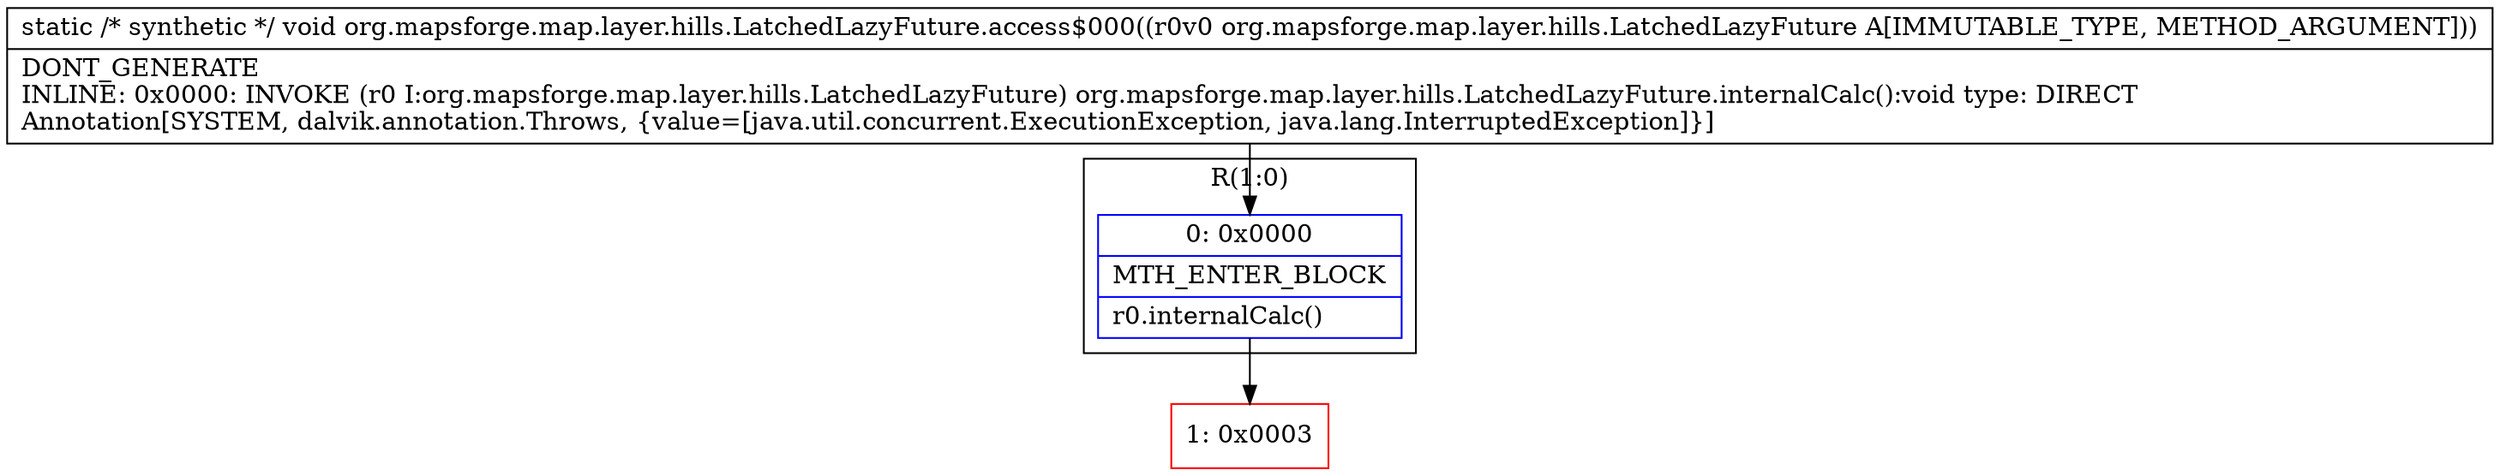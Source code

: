 digraph "CFG fororg.mapsforge.map.layer.hills.LatchedLazyFuture.access$000(Lorg\/mapsforge\/map\/layer\/hills\/LatchedLazyFuture;)V" {
subgraph cluster_Region_455602768 {
label = "R(1:0)";
node [shape=record,color=blue];
Node_0 [shape=record,label="{0\:\ 0x0000|MTH_ENTER_BLOCK\l|r0.internalCalc()\l}"];
}
Node_1 [shape=record,color=red,label="{1\:\ 0x0003}"];
MethodNode[shape=record,label="{static \/* synthetic *\/ void org.mapsforge.map.layer.hills.LatchedLazyFuture.access$000((r0v0 org.mapsforge.map.layer.hills.LatchedLazyFuture A[IMMUTABLE_TYPE, METHOD_ARGUMENT]))  | DONT_GENERATE\lINLINE: 0x0000: INVOKE  (r0 I:org.mapsforge.map.layer.hills.LatchedLazyFuture) org.mapsforge.map.layer.hills.LatchedLazyFuture.internalCalc():void type: DIRECT\lAnnotation[SYSTEM, dalvik.annotation.Throws, \{value=[java.util.concurrent.ExecutionException, java.lang.InterruptedException]\}]\l}"];
MethodNode -> Node_0;
Node_0 -> Node_1;
}

